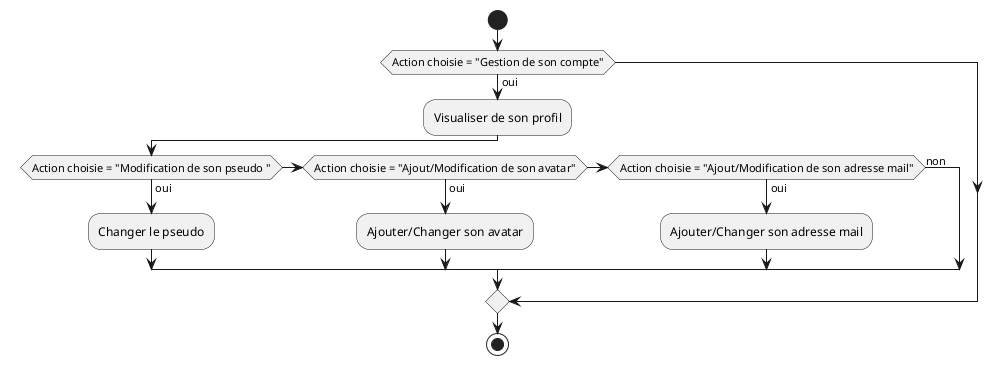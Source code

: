 @startuml DA utilisateur compte
|Utilisateur|
start
if (Action choisie = "Gestion de son compte") then (oui)
  :Visualiser de son profil;
    if (Action choisie = "Modification de son pseudo ") then (oui)
    :Changer le pseudo;
    elseif (Action choisie = "Ajout/Modification de son avatar") then (oui)
    :Ajouter/Changer son avatar;
    elseif (Action choisie = "Ajout/Modification de son adresse mail") then (oui)
    :Ajouter/Changer son adresse mail;
    else(non)
    endif
endif
stop
@enduml